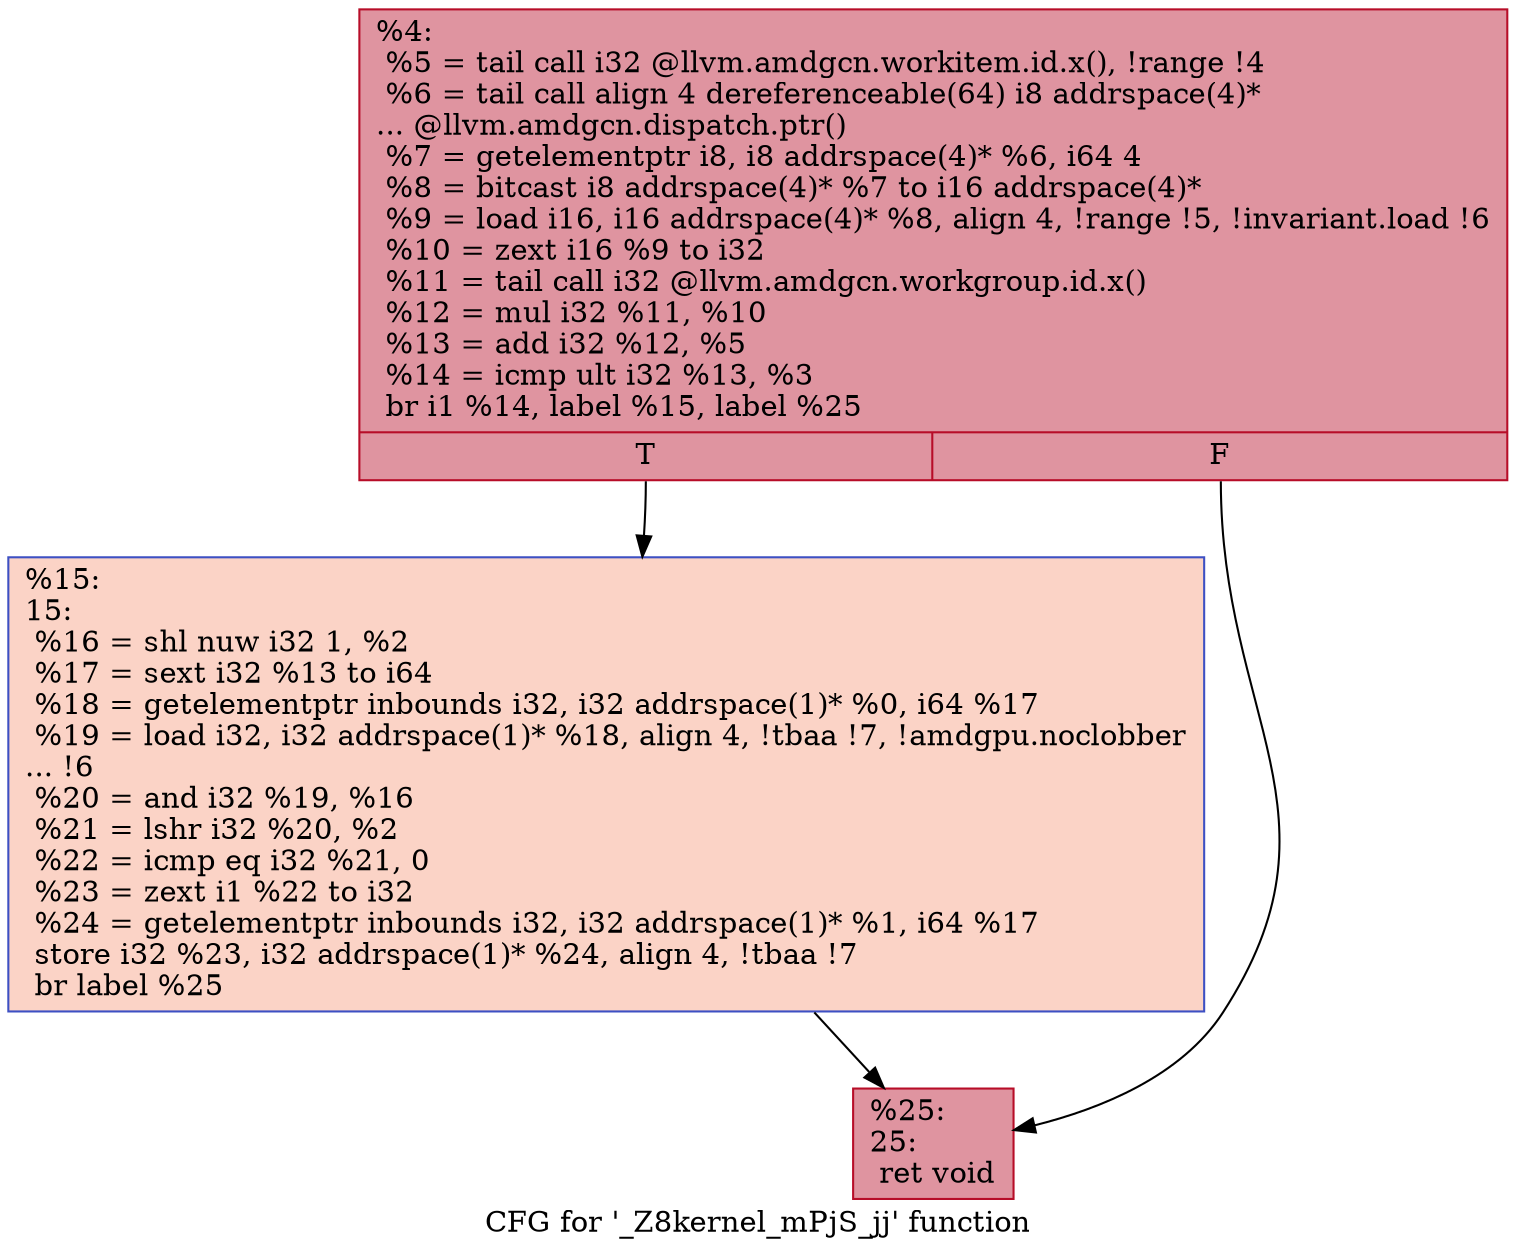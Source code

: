 digraph "CFG for '_Z8kernel_mPjS_jj' function" {
	label="CFG for '_Z8kernel_mPjS_jj' function";

	Node0x589f090 [shape=record,color="#b70d28ff", style=filled, fillcolor="#b70d2870",label="{%4:\l  %5 = tail call i32 @llvm.amdgcn.workitem.id.x(), !range !4\l  %6 = tail call align 4 dereferenceable(64) i8 addrspace(4)*\l... @llvm.amdgcn.dispatch.ptr()\l  %7 = getelementptr i8, i8 addrspace(4)* %6, i64 4\l  %8 = bitcast i8 addrspace(4)* %7 to i16 addrspace(4)*\l  %9 = load i16, i16 addrspace(4)* %8, align 4, !range !5, !invariant.load !6\l  %10 = zext i16 %9 to i32\l  %11 = tail call i32 @llvm.amdgcn.workgroup.id.x()\l  %12 = mul i32 %11, %10\l  %13 = add i32 %12, %5\l  %14 = icmp ult i32 %13, %3\l  br i1 %14, label %15, label %25\l|{<s0>T|<s1>F}}"];
	Node0x589f090:s0 -> Node0x58a0f60;
	Node0x589f090:s1 -> Node0x58a0ff0;
	Node0x58a0f60 [shape=record,color="#3d50c3ff", style=filled, fillcolor="#f59c7d70",label="{%15:\l15:                                               \l  %16 = shl nuw i32 1, %2\l  %17 = sext i32 %13 to i64\l  %18 = getelementptr inbounds i32, i32 addrspace(1)* %0, i64 %17\l  %19 = load i32, i32 addrspace(1)* %18, align 4, !tbaa !7, !amdgpu.noclobber\l... !6\l  %20 = and i32 %19, %16\l  %21 = lshr i32 %20, %2\l  %22 = icmp eq i32 %21, 0\l  %23 = zext i1 %22 to i32\l  %24 = getelementptr inbounds i32, i32 addrspace(1)* %1, i64 %17\l  store i32 %23, i32 addrspace(1)* %24, align 4, !tbaa !7\l  br label %25\l}"];
	Node0x58a0f60 -> Node0x58a0ff0;
	Node0x58a0ff0 [shape=record,color="#b70d28ff", style=filled, fillcolor="#b70d2870",label="{%25:\l25:                                               \l  ret void\l}"];
}
